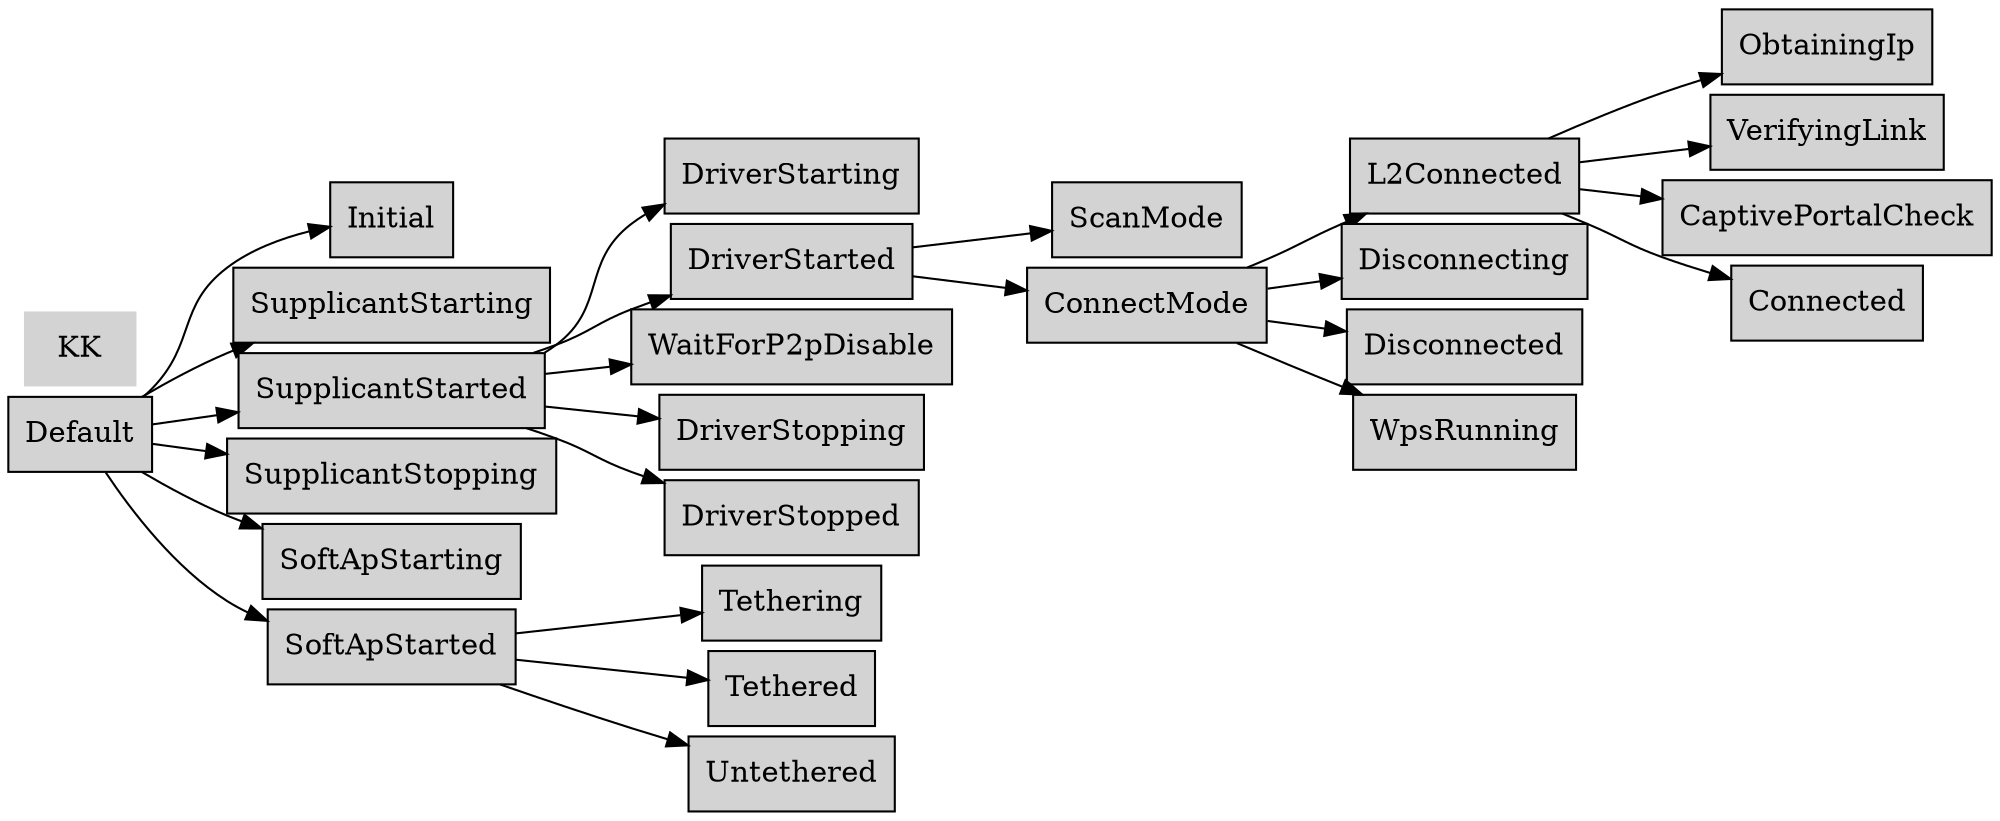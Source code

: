 digraph WSM {
  size="20,20";
  fontname = "Microsoft YaHei";
  nodesep=0.05;
  rankdir = LR;
  /*rotate = 90;*/
  edge[len=2];
  node[style=filled, shape=record];
  
"Default" -> "Initial";
"Default" -> "SupplicantStarting";
"Default" -> "SupplicantStarted";
"SupplicantStarted" -> "DriverStarting";
"SupplicantStarted" -> "DriverStarted";
"DriverStarted" -> "ScanMode";
"DriverStarted" -> "ConnectMode";
"ConnectMode" -> "L2Connected";
"ConnectMode" -> "Disconnecting";
"ConnectMode" -> "Disconnected";
"ConnectMode" -> "WpsRunning";
"L2Connected" -> "ObtainingIp";
"L2Connected" -> "VerifyingLink";
"CaptivePortalCheck";
"L2Connected" -> "CaptivePortalCheck";
"L2Connected" -> "Connected";
"WaitForP2pDisable";
"SupplicantStarted" -> "WaitForP2pDisable";
"SupplicantStarted" -> "DriverStopping";
"SupplicantStarted" -> "DriverStopped";
"Default" -> "SupplicantStopping";
"Default" -> "SoftApStarting";
"Default" -> "SoftApStarted";
"SoftApStarted" -> "Tethering";
"SoftApStarted" -> "Tethered";
"SoftApStarted" -> "Untethered";
"KK" [ shape = plaintext ];
}



